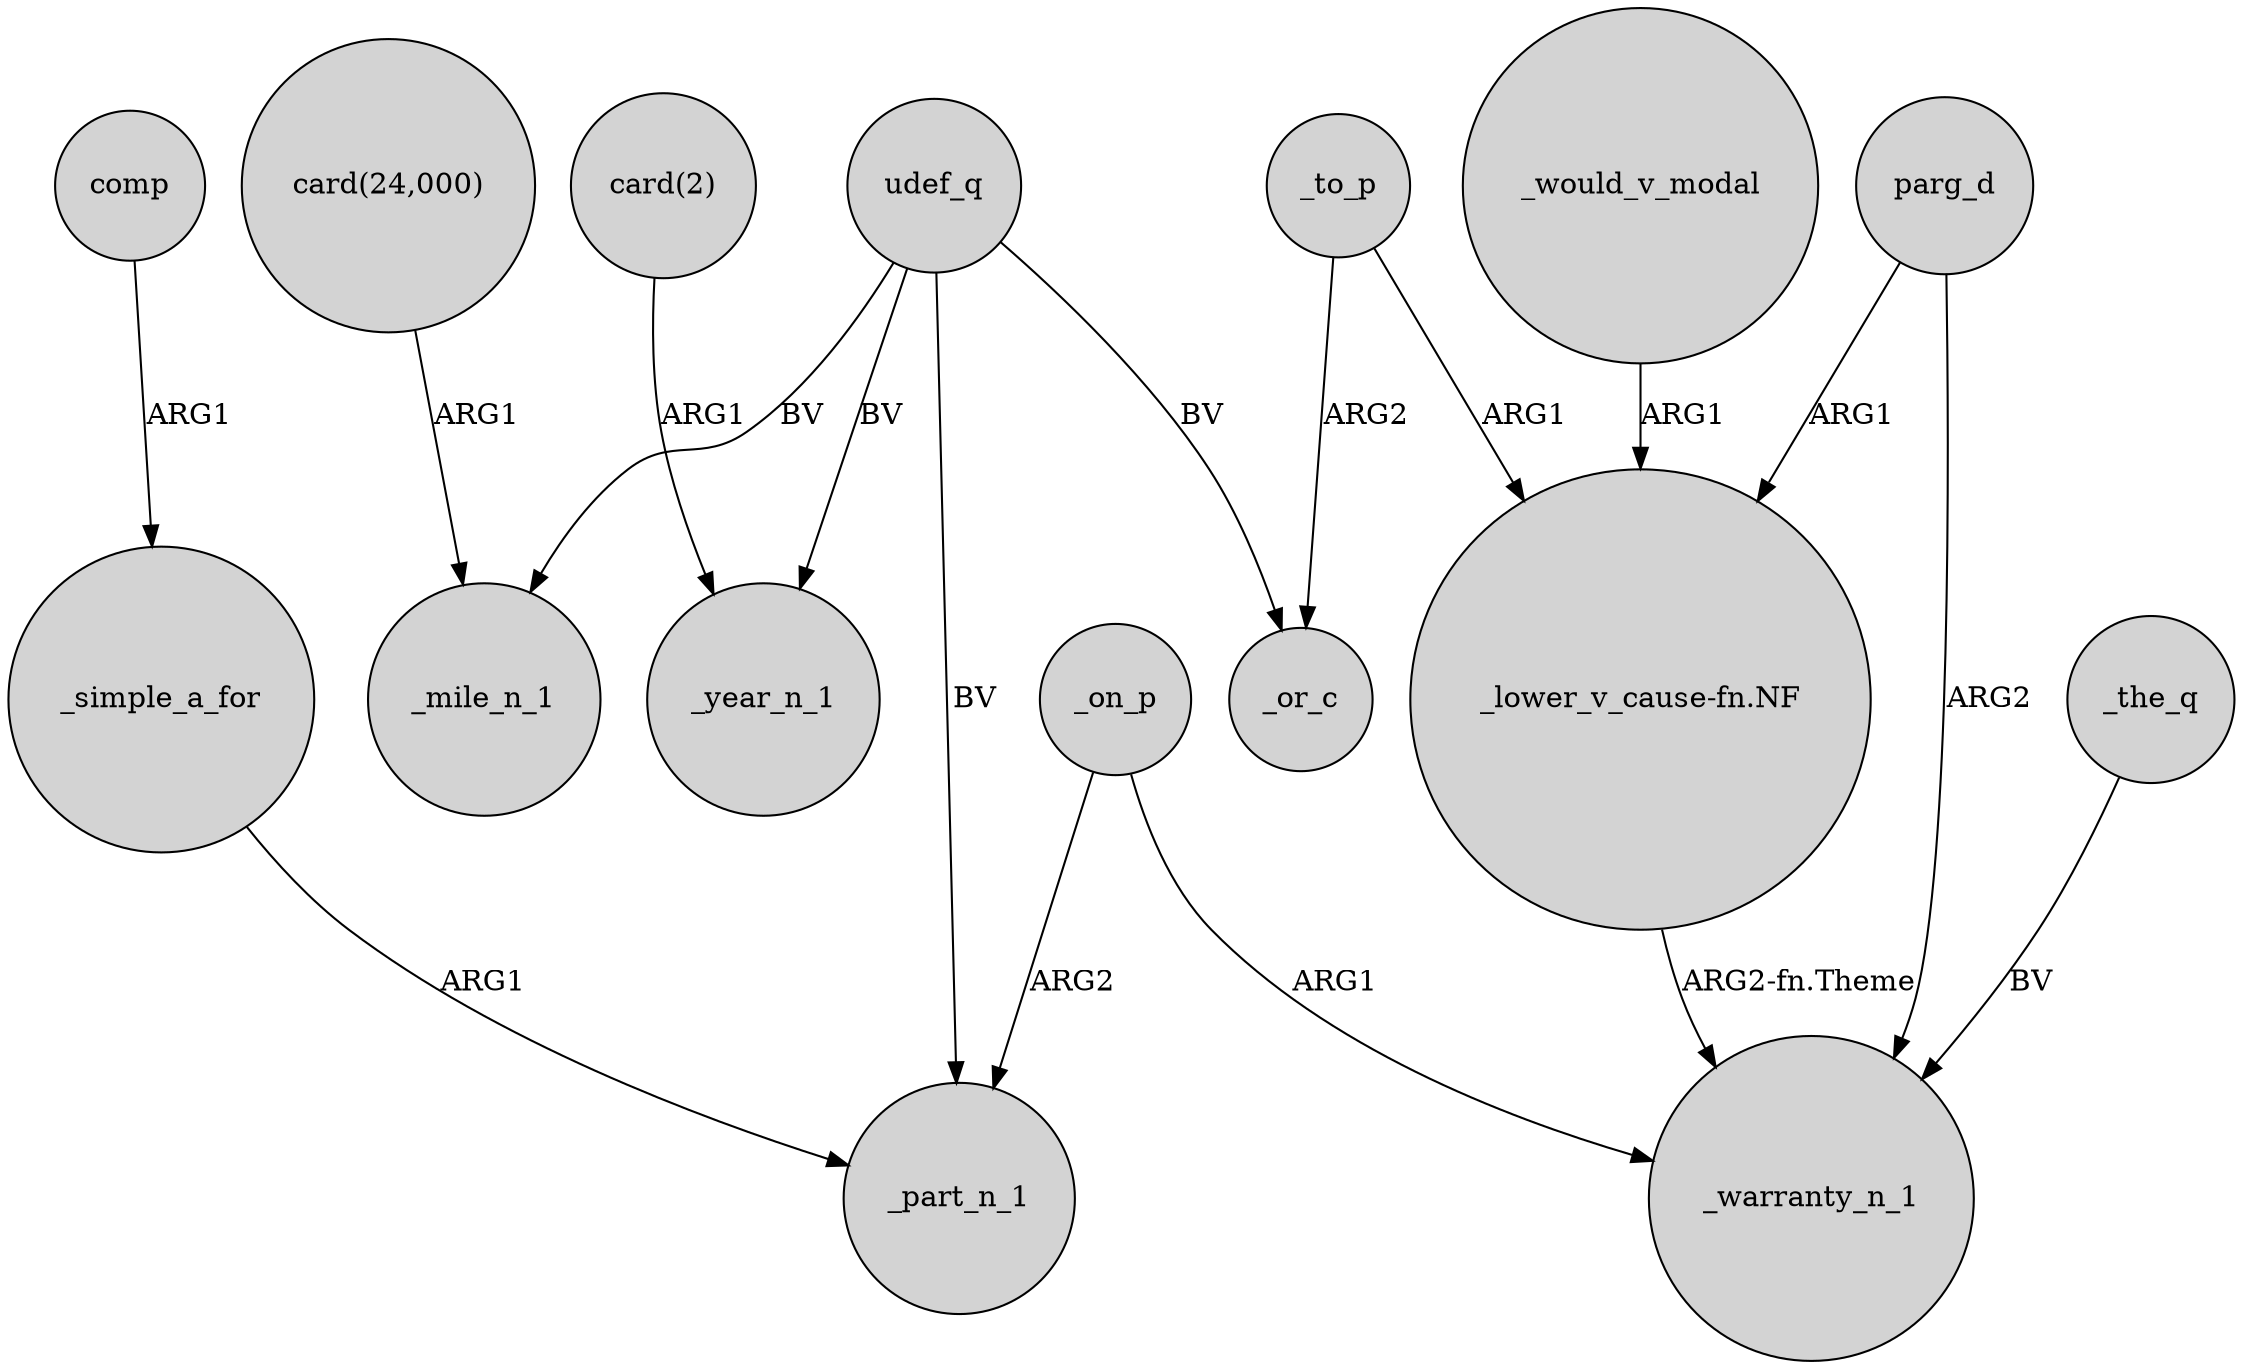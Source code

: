 digraph {
	node [shape=circle style=filled]
	udef_q -> _mile_n_1 [label=BV]
	parg_d -> _warranty_n_1 [label=ARG2]
	_would_v_modal -> "_lower_v_cause-fn.NF" [label=ARG1]
	udef_q -> _year_n_1 [label=BV]
	"card(2)" -> _year_n_1 [label=ARG1]
	comp -> _simple_a_for [label=ARG1]
	_on_p -> _part_n_1 [label=ARG2]
	udef_q -> _or_c [label=BV]
	"card(24,000)" -> _mile_n_1 [label=ARG1]
	"_lower_v_cause-fn.NF" -> _warranty_n_1 [label="ARG2-fn.Theme"]
	_the_q -> _warranty_n_1 [label=BV]
	_to_p -> _or_c [label=ARG2]
	_simple_a_for -> _part_n_1 [label=ARG1]
	_on_p -> _warranty_n_1 [label=ARG1]
	_to_p -> "_lower_v_cause-fn.NF" [label=ARG1]
	parg_d -> "_lower_v_cause-fn.NF" [label=ARG1]
	udef_q -> _part_n_1 [label=BV]
}
